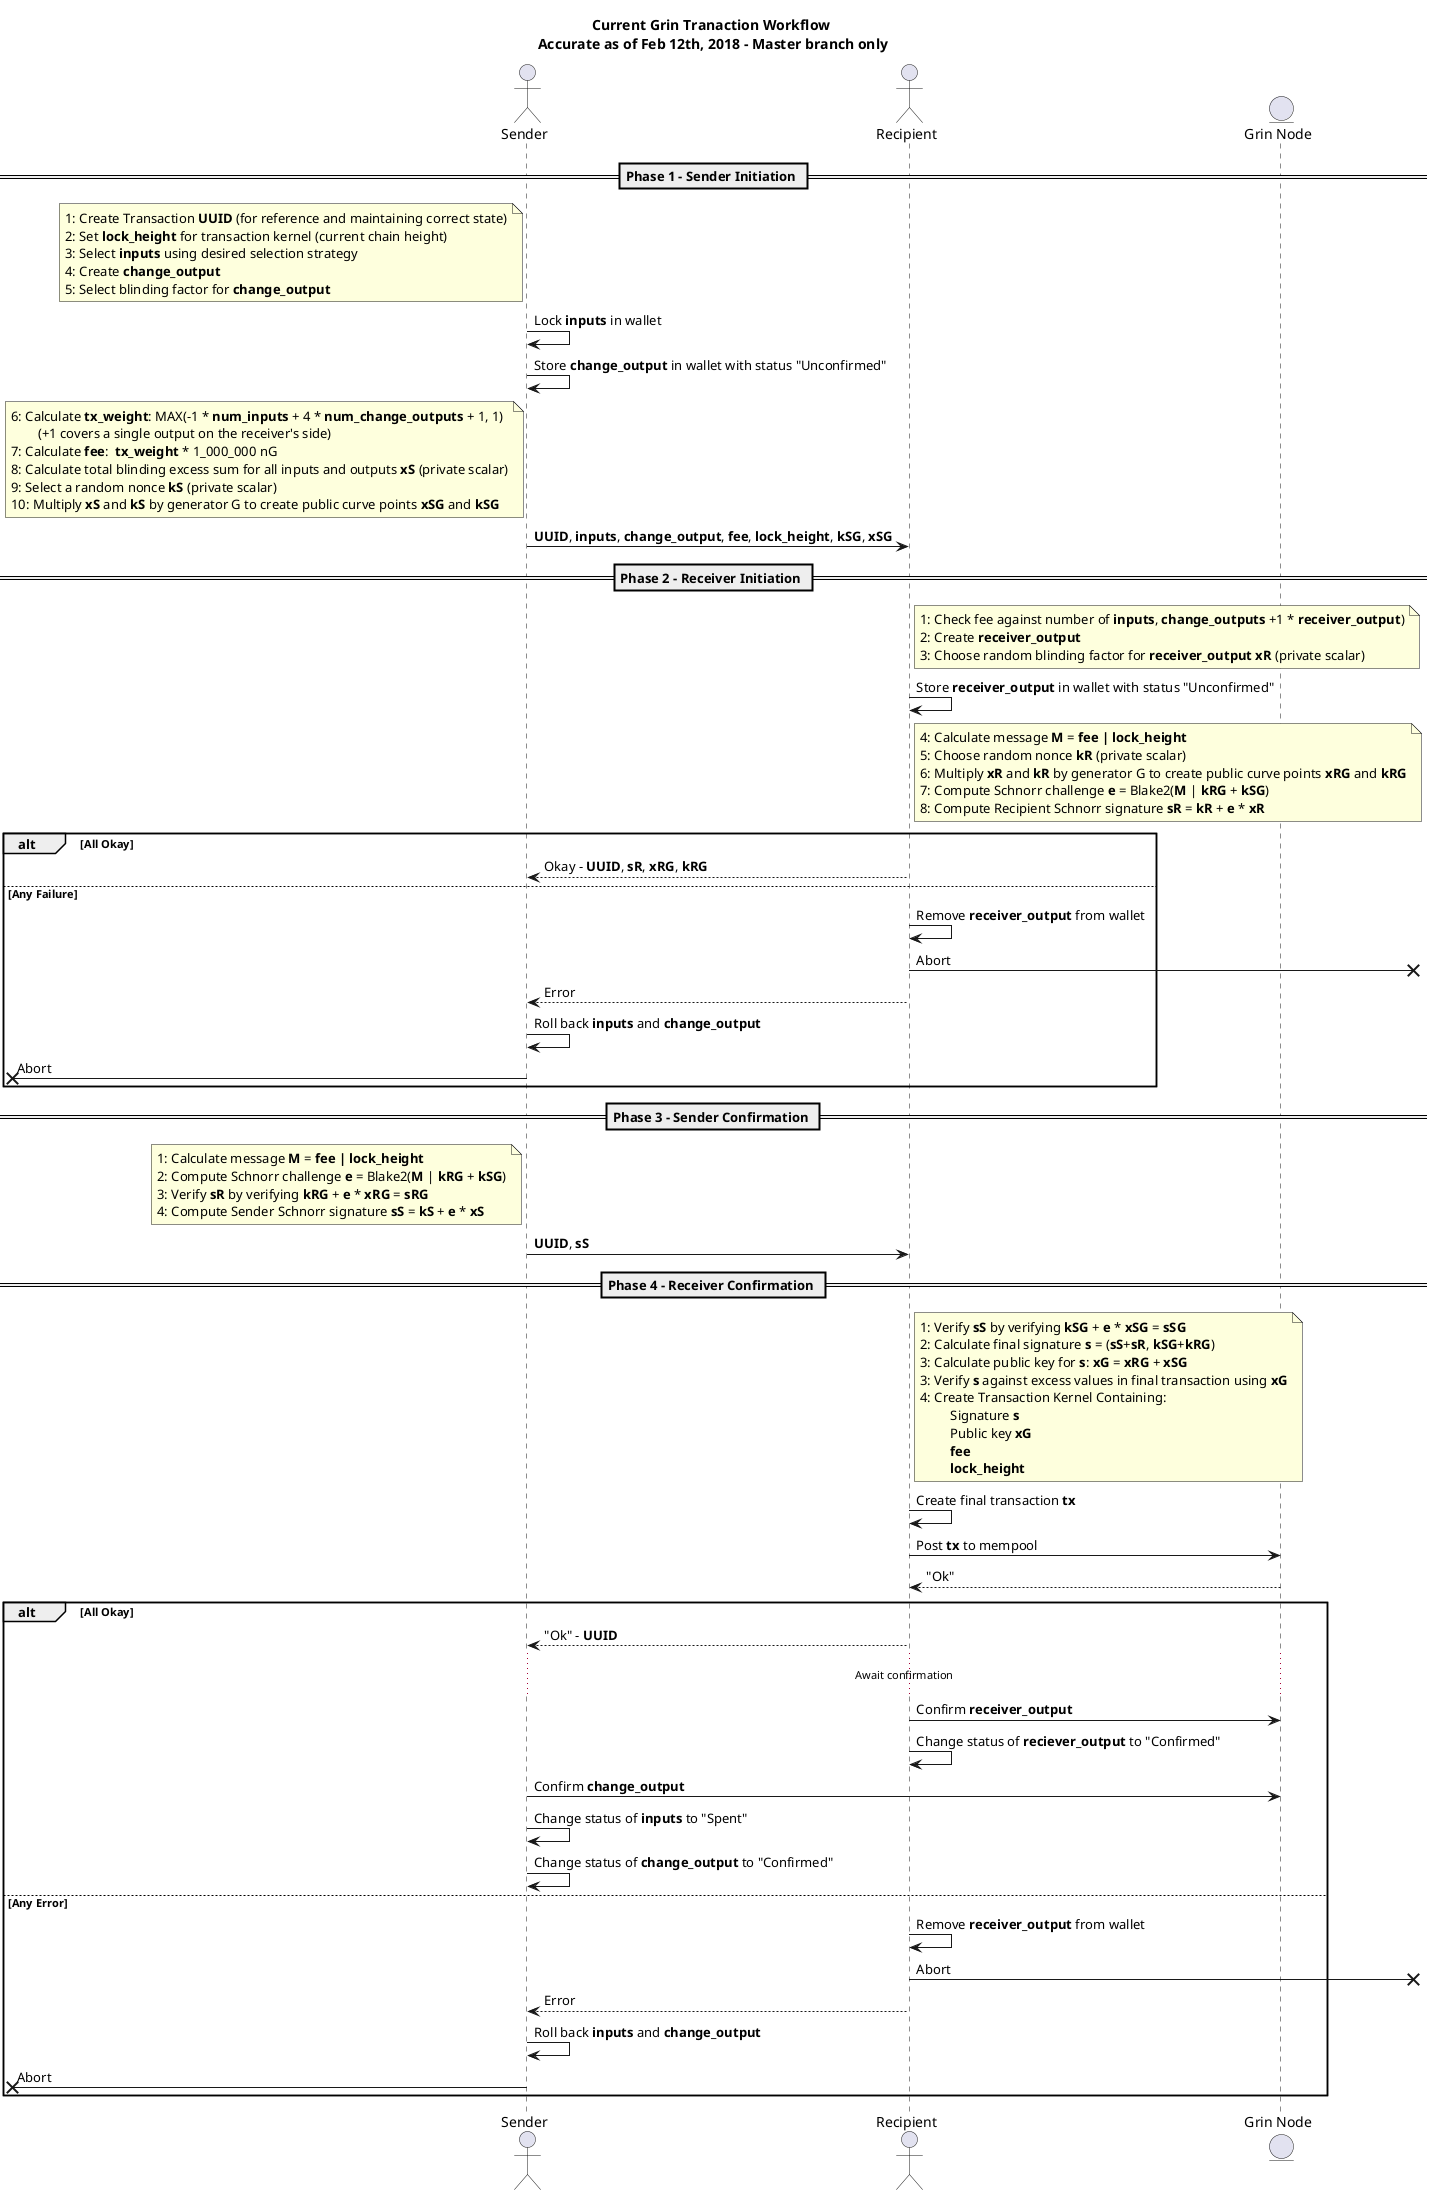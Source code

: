 @startuml grin-transaction

title 
**Current Grin Tranaction Workflow** 
Accurate as of Feb 12th, 2018 - Master branch only
end title

actor "Sender" as sender
actor "Recipient" as recipient
entity "Grin Node" as grin_node

== Phase 1 - Sender Initiation ==

note left of sender
	1: Create Transaction **UUID** (for reference and maintaining correct state)
	2: Set **lock_height** for transaction kernel (current chain height)
	3: Select **inputs** using desired selection strategy
	4: Create **change_output** 
	5: Select blinding factor for **change_output**
end note
sender -> sender: Lock **inputs** in wallet
sender -> sender: Store **change_output** in wallet with status "Unconfirmed"
note left of sender
	6: Calculate **tx_weight**: MAX(-1 * **num_inputs** + 4 * **num_change_outputs** + 1, 1)
		(+1 covers a single output on the receiver's side)
	7: Calculate **fee**:  **tx_weight** * 1_000_000 nG
	8: Calculate total blinding excess sum for all inputs and outputs **xS** (private scalar)
	9: Select a random nonce **kS** (private scalar)
	10: Multiply **xS** and **kS** by generator G to create public curve points **xSG** and **kSG**
end note
sender -> recipient: **UUID**, **inputs**, **change_output**, **fee**, **lock_height**, **kSG**, **xSG** 
== Phase 2 - Receiver Initiation ==
note right of recipient
	1: Check fee against number of **inputs**, **change_outputs** +1 * **receiver_output**)
	2: Create **receiver_output**
	3: Choose random blinding factor for **receiver_output** **xR** (private scalar)
end note
recipient -> recipient: Store **receiver_output** in wallet with status "Unconfirmed"
note right of recipient
	4: Calculate message **M** = **fee | lock_height **
	5: Choose random nonce **kR** (private scalar)
	6: Multiply **xR** and **kR** by generator G to create public curve points **xRG** and **kRG**
	7: Compute Schnorr challenge **e** = Blake2(**M** | **kRG** + **kSG**)
	8: Compute Recipient Schnorr signature **sR** = **kR** + **e** * **xR**
end note
alt All Okay
recipient --> sender: Okay - **UUID**, **sR**, **xRG**, **kRG**
else Any Failure
recipient -> recipient: Remove **receiver_output** from wallet
recipient ->x]: Abort
recipient --> sender: Error
sender -> sender: Roll back **inputs** and **change_output**
[x<- sender: Abort
end
== Phase 3 - Sender Confirmation ==
note left of sender
	1: Calculate message **M** = **fee | lock_height **
	2: Compute Schnorr challenge **e** = Blake2(**M** | **kRG** + **kSG**)
	3: Verify **sR** by verifying **kRG** + **e** * **xRG** = **sRG**
	4: Compute Sender Schnorr signature **sS** = **kS** + **e** * **xS**
end note
sender -> recipient: **UUID**, **sS**
== Phase 4 - Receiver Confirmation ==
note right of recipient
	1: Verify **sS** by verifying **kSG** + **e** * **xSG** = **sSG**
	2: Calculate final signature **s** = (**sS**+**sR**, **kSG**+**kRG**)
	3: Calculate public key for **s**: **xG** = **xRG** + **xSG**
	3: Verify **s** against excess values in final transaction using **xG**
	4: Create Transaction Kernel Containing:
		 Signature **s** 
		 Public key **xG**
		 **fee**
		 **lock_height**
end note
recipient -> recipient: Create final transaction **tx**
recipient -> grin_node: Post **tx** to mempool
grin_node --> recipient: "Ok"
alt All Okay
recipient --> sender: "Ok" - **UUID**
...Await confirmation...
recipient -> grin_node: Confirm **receiver_output**
recipient -> recipient: Change status of **reciever_output** to "Confirmed"
sender -> grin_node: Confirm **change_output**
sender -> sender: Change status of **inputs** to "Spent"
sender -> sender: Change status of **change_output** to "Confirmed"
else Any Error
recipient -> recipient: Remove **receiver_output** from wallet
recipient ->x]: Abort
recipient --> sender: Error
sender -> sender: Roll back **inputs** and **change_output**
[x<- sender: Abort
end


@enduml